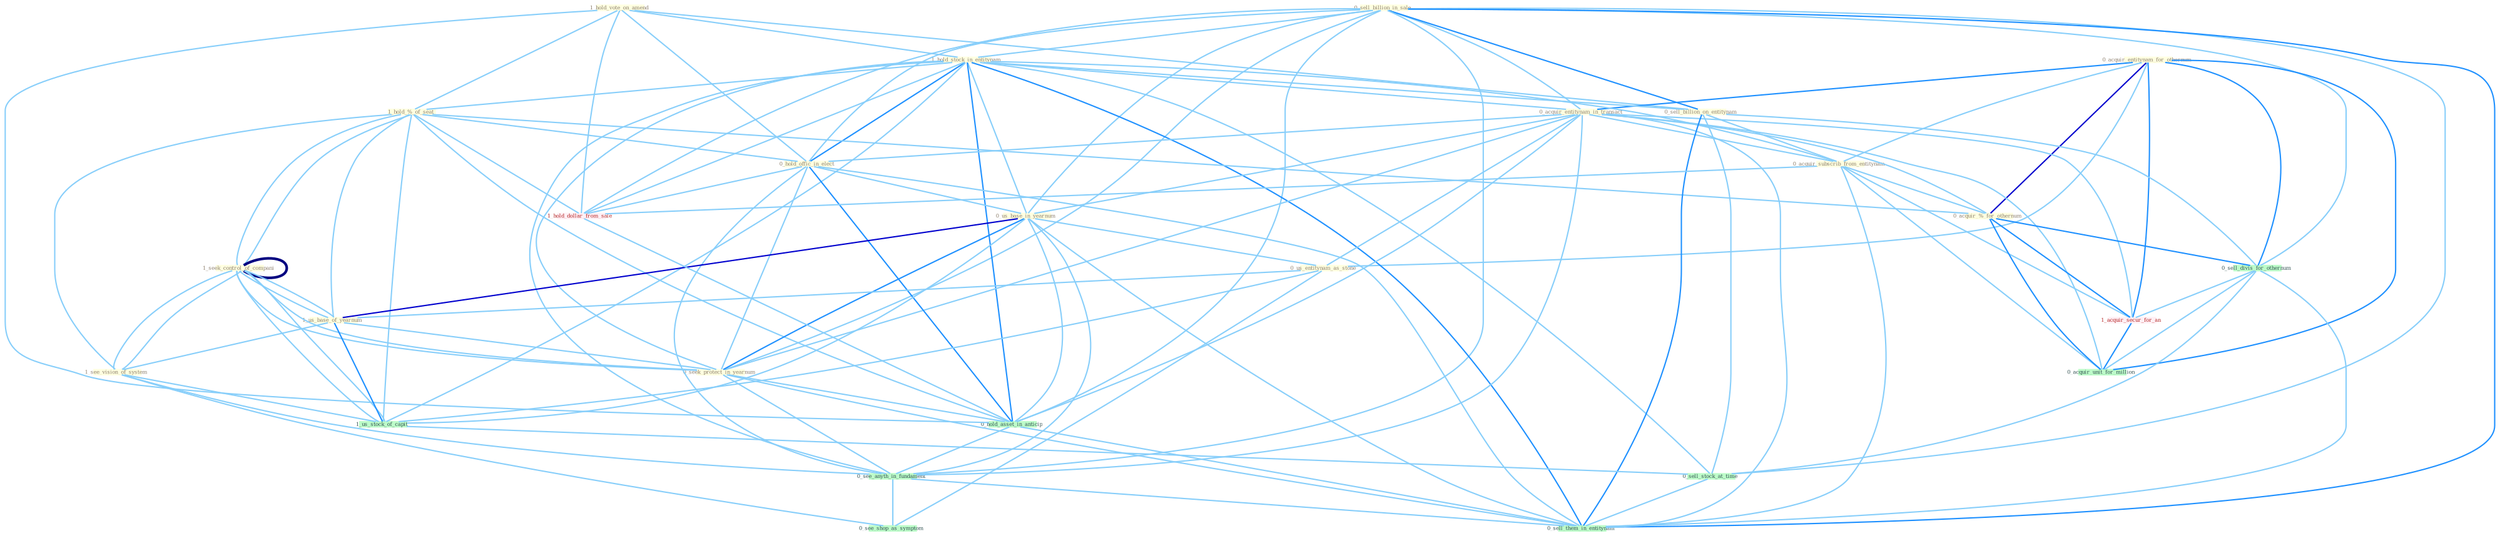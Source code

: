 Graph G{ 
    node
    [shape=polygon,style=filled,width=.5,height=.06,color="#BDFCC9",fixedsize=true,fontsize=4,
    fontcolor="#2f4f4f"];
    {node
    [color="#ffffe0", fontcolor="#8b7d6b"] "1_hold_vote_on_amend " "0_sell_billion_in_sale " "0_acquir_entitynam_for_othernum " "1_hold_stock_in_entitynam " "0_acquir_entitynam_in_transact " "1_hold_%_of_seat " "1_seek_control_of_compani " "0_sell_billion_on_entitynam " "0_hold_offic_in_elect " "0_us_base_in_yearnum " "0_us_entitynam_as_stone " "0_acquir_subscrib_from_entitynam " "0_acquir_%_for_othernum " "1_seek_control_of_compani " "1_us_base_of_yearnum " "1_see_vision_of_system " "0_seek_protect_in_yearnum "}
{node [color="#fff0f5", fontcolor="#b22222"] "1_acquir_secur_for_an " "1_hold_dollar_from_sale "}
edge [color="#B0E2FF"];

	"1_hold_vote_on_amend " -- "1_hold_stock_in_entitynam " [w="1", color="#87cefa" ];
	"1_hold_vote_on_amend " -- "1_hold_%_of_seat " [w="1", color="#87cefa" ];
	"1_hold_vote_on_amend " -- "0_sell_billion_on_entitynam " [w="1", color="#87cefa" ];
	"1_hold_vote_on_amend " -- "0_hold_offic_in_elect " [w="1", color="#87cefa" ];
	"1_hold_vote_on_amend " -- "1_hold_dollar_from_sale " [w="1", color="#87cefa" ];
	"1_hold_vote_on_amend " -- "0_hold_asset_in_anticip " [w="1", color="#87cefa" ];
	"0_sell_billion_in_sale " -- "1_hold_stock_in_entitynam " [w="1", color="#87cefa" ];
	"0_sell_billion_in_sale " -- "0_acquir_entitynam_in_transact " [w="1", color="#87cefa" ];
	"0_sell_billion_in_sale " -- "0_sell_billion_on_entitynam " [w="2", color="#1e90ff" , len=0.8];
	"0_sell_billion_in_sale " -- "0_hold_offic_in_elect " [w="1", color="#87cefa" ];
	"0_sell_billion_in_sale " -- "0_us_base_in_yearnum " [w="1", color="#87cefa" ];
	"0_sell_billion_in_sale " -- "0_seek_protect_in_yearnum " [w="1", color="#87cefa" ];
	"0_sell_billion_in_sale " -- "0_sell_divis_for_othernum " [w="1", color="#87cefa" ];
	"0_sell_billion_in_sale " -- "1_hold_dollar_from_sale " [w="1", color="#87cefa" ];
	"0_sell_billion_in_sale " -- "0_hold_asset_in_anticip " [w="1", color="#87cefa" ];
	"0_sell_billion_in_sale " -- "0_sell_stock_at_time " [w="1", color="#87cefa" ];
	"0_sell_billion_in_sale " -- "0_see_anyth_in_fundament " [w="1", color="#87cefa" ];
	"0_sell_billion_in_sale " -- "0_sell_them_in_entitynam " [w="2", color="#1e90ff" , len=0.8];
	"0_acquir_entitynam_for_othernum " -- "0_acquir_entitynam_in_transact " [w="2", color="#1e90ff" , len=0.8];
	"0_acquir_entitynam_for_othernum " -- "0_us_entitynam_as_stone " [w="1", color="#87cefa" ];
	"0_acquir_entitynam_for_othernum " -- "0_acquir_subscrib_from_entitynam " [w="1", color="#87cefa" ];
	"0_acquir_entitynam_for_othernum " -- "0_acquir_%_for_othernum " [w="3", color="#0000cd" , len=0.6];
	"0_acquir_entitynam_for_othernum " -- "0_sell_divis_for_othernum " [w="2", color="#1e90ff" , len=0.8];
	"0_acquir_entitynam_for_othernum " -- "1_acquir_secur_for_an " [w="2", color="#1e90ff" , len=0.8];
	"0_acquir_entitynam_for_othernum " -- "0_acquir_unit_for_million " [w="2", color="#1e90ff" , len=0.8];
	"1_hold_stock_in_entitynam " -- "0_acquir_entitynam_in_transact " [w="1", color="#87cefa" ];
	"1_hold_stock_in_entitynam " -- "1_hold_%_of_seat " [w="1", color="#87cefa" ];
	"1_hold_stock_in_entitynam " -- "0_sell_billion_on_entitynam " [w="1", color="#87cefa" ];
	"1_hold_stock_in_entitynam " -- "0_hold_offic_in_elect " [w="2", color="#1e90ff" , len=0.8];
	"1_hold_stock_in_entitynam " -- "0_us_base_in_yearnum " [w="1", color="#87cefa" ];
	"1_hold_stock_in_entitynam " -- "0_acquir_subscrib_from_entitynam " [w="1", color="#87cefa" ];
	"1_hold_stock_in_entitynam " -- "0_seek_protect_in_yearnum " [w="1", color="#87cefa" ];
	"1_hold_stock_in_entitynam " -- "1_us_stock_of_capit " [w="1", color="#87cefa" ];
	"1_hold_stock_in_entitynam " -- "1_hold_dollar_from_sale " [w="1", color="#87cefa" ];
	"1_hold_stock_in_entitynam " -- "0_hold_asset_in_anticip " [w="2", color="#1e90ff" , len=0.8];
	"1_hold_stock_in_entitynam " -- "0_sell_stock_at_time " [w="1", color="#87cefa" ];
	"1_hold_stock_in_entitynam " -- "0_see_anyth_in_fundament " [w="1", color="#87cefa" ];
	"1_hold_stock_in_entitynam " -- "0_sell_them_in_entitynam " [w="2", color="#1e90ff" , len=0.8];
	"0_acquir_entitynam_in_transact " -- "0_hold_offic_in_elect " [w="1", color="#87cefa" ];
	"0_acquir_entitynam_in_transact " -- "0_us_base_in_yearnum " [w="1", color="#87cefa" ];
	"0_acquir_entitynam_in_transact " -- "0_us_entitynam_as_stone " [w="1", color="#87cefa" ];
	"0_acquir_entitynam_in_transact " -- "0_acquir_subscrib_from_entitynam " [w="1", color="#87cefa" ];
	"0_acquir_entitynam_in_transact " -- "0_acquir_%_for_othernum " [w="1", color="#87cefa" ];
	"0_acquir_entitynam_in_transact " -- "0_seek_protect_in_yearnum " [w="1", color="#87cefa" ];
	"0_acquir_entitynam_in_transact " -- "1_acquir_secur_for_an " [w="1", color="#87cefa" ];
	"0_acquir_entitynam_in_transact " -- "0_hold_asset_in_anticip " [w="1", color="#87cefa" ];
	"0_acquir_entitynam_in_transact " -- "0_see_anyth_in_fundament " [w="1", color="#87cefa" ];
	"0_acquir_entitynam_in_transact " -- "0_acquir_unit_for_million " [w="1", color="#87cefa" ];
	"0_acquir_entitynam_in_transact " -- "0_sell_them_in_entitynam " [w="1", color="#87cefa" ];
	"1_hold_%_of_seat " -- "1_seek_control_of_compani " [w="1", color="#87cefa" ];
	"1_hold_%_of_seat " -- "0_hold_offic_in_elect " [w="1", color="#87cefa" ];
	"1_hold_%_of_seat " -- "0_acquir_%_for_othernum " [w="1", color="#87cefa" ];
	"1_hold_%_of_seat " -- "1_seek_control_of_compani " [w="1", color="#87cefa" ];
	"1_hold_%_of_seat " -- "1_us_base_of_yearnum " [w="1", color="#87cefa" ];
	"1_hold_%_of_seat " -- "1_see_vision_of_system " [w="1", color="#87cefa" ];
	"1_hold_%_of_seat " -- "1_us_stock_of_capit " [w="1", color="#87cefa" ];
	"1_hold_%_of_seat " -- "1_hold_dollar_from_sale " [w="1", color="#87cefa" ];
	"1_hold_%_of_seat " -- "0_hold_asset_in_anticip " [w="1", color="#87cefa" ];
	"1_seek_control_of_compani " -- "1_seek_control_of_compani " [w="4", style=bold, color="#000080", len=0.4];
	"1_seek_control_of_compani " -- "1_us_base_of_yearnum " [w="1", color="#87cefa" ];
	"1_seek_control_of_compani " -- "1_see_vision_of_system " [w="1", color="#87cefa" ];
	"1_seek_control_of_compani " -- "0_seek_protect_in_yearnum " [w="1", color="#87cefa" ];
	"1_seek_control_of_compani " -- "1_us_stock_of_capit " [w="1", color="#87cefa" ];
	"0_sell_billion_on_entitynam " -- "0_acquir_subscrib_from_entitynam " [w="1", color="#87cefa" ];
	"0_sell_billion_on_entitynam " -- "0_sell_divis_for_othernum " [w="1", color="#87cefa" ];
	"0_sell_billion_on_entitynam " -- "0_sell_stock_at_time " [w="1", color="#87cefa" ];
	"0_sell_billion_on_entitynam " -- "0_sell_them_in_entitynam " [w="2", color="#1e90ff" , len=0.8];
	"0_hold_offic_in_elect " -- "0_us_base_in_yearnum " [w="1", color="#87cefa" ];
	"0_hold_offic_in_elect " -- "0_seek_protect_in_yearnum " [w="1", color="#87cefa" ];
	"0_hold_offic_in_elect " -- "1_hold_dollar_from_sale " [w="1", color="#87cefa" ];
	"0_hold_offic_in_elect " -- "0_hold_asset_in_anticip " [w="2", color="#1e90ff" , len=0.8];
	"0_hold_offic_in_elect " -- "0_see_anyth_in_fundament " [w="1", color="#87cefa" ];
	"0_hold_offic_in_elect " -- "0_sell_them_in_entitynam " [w="1", color="#87cefa" ];
	"0_us_base_in_yearnum " -- "0_us_entitynam_as_stone " [w="1", color="#87cefa" ];
	"0_us_base_in_yearnum " -- "1_us_base_of_yearnum " [w="3", color="#0000cd" , len=0.6];
	"0_us_base_in_yearnum " -- "0_seek_protect_in_yearnum " [w="2", color="#1e90ff" , len=0.8];
	"0_us_base_in_yearnum " -- "1_us_stock_of_capit " [w="1", color="#87cefa" ];
	"0_us_base_in_yearnum " -- "0_hold_asset_in_anticip " [w="1", color="#87cefa" ];
	"0_us_base_in_yearnum " -- "0_see_anyth_in_fundament " [w="1", color="#87cefa" ];
	"0_us_base_in_yearnum " -- "0_sell_them_in_entitynam " [w="1", color="#87cefa" ];
	"0_us_entitynam_as_stone " -- "1_us_base_of_yearnum " [w="1", color="#87cefa" ];
	"0_us_entitynam_as_stone " -- "1_us_stock_of_capit " [w="1", color="#87cefa" ];
	"0_us_entitynam_as_stone " -- "0_see_shop_as_symptom " [w="1", color="#87cefa" ];
	"0_acquir_subscrib_from_entitynam " -- "0_acquir_%_for_othernum " [w="1", color="#87cefa" ];
	"0_acquir_subscrib_from_entitynam " -- "1_acquir_secur_for_an " [w="1", color="#87cefa" ];
	"0_acquir_subscrib_from_entitynam " -- "1_hold_dollar_from_sale " [w="1", color="#87cefa" ];
	"0_acquir_subscrib_from_entitynam " -- "0_acquir_unit_for_million " [w="1", color="#87cefa" ];
	"0_acquir_subscrib_from_entitynam " -- "0_sell_them_in_entitynam " [w="1", color="#87cefa" ];
	"0_acquir_%_for_othernum " -- "0_sell_divis_for_othernum " [w="2", color="#1e90ff" , len=0.8];
	"0_acquir_%_for_othernum " -- "1_acquir_secur_for_an " [w="2", color="#1e90ff" , len=0.8];
	"0_acquir_%_for_othernum " -- "0_acquir_unit_for_million " [w="2", color="#1e90ff" , len=0.8];
	"1_seek_control_of_compani " -- "1_us_base_of_yearnum " [w="1", color="#87cefa" ];
	"1_seek_control_of_compani " -- "1_see_vision_of_system " [w="1", color="#87cefa" ];
	"1_seek_control_of_compani " -- "0_seek_protect_in_yearnum " [w="1", color="#87cefa" ];
	"1_seek_control_of_compani " -- "1_us_stock_of_capit " [w="1", color="#87cefa" ];
	"1_us_base_of_yearnum " -- "1_see_vision_of_system " [w="1", color="#87cefa" ];
	"1_us_base_of_yearnum " -- "0_seek_protect_in_yearnum " [w="1", color="#87cefa" ];
	"1_us_base_of_yearnum " -- "1_us_stock_of_capit " [w="2", color="#1e90ff" , len=0.8];
	"1_see_vision_of_system " -- "1_us_stock_of_capit " [w="1", color="#87cefa" ];
	"1_see_vision_of_system " -- "0_see_anyth_in_fundament " [w="1", color="#87cefa" ];
	"1_see_vision_of_system " -- "0_see_shop_as_symptom " [w="1", color="#87cefa" ];
	"0_seek_protect_in_yearnum " -- "0_hold_asset_in_anticip " [w="1", color="#87cefa" ];
	"0_seek_protect_in_yearnum " -- "0_see_anyth_in_fundament " [w="1", color="#87cefa" ];
	"0_seek_protect_in_yearnum " -- "0_sell_them_in_entitynam " [w="1", color="#87cefa" ];
	"0_sell_divis_for_othernum " -- "1_acquir_secur_for_an " [w="1", color="#87cefa" ];
	"0_sell_divis_for_othernum " -- "0_sell_stock_at_time " [w="1", color="#87cefa" ];
	"0_sell_divis_for_othernum " -- "0_acquir_unit_for_million " [w="1", color="#87cefa" ];
	"0_sell_divis_for_othernum " -- "0_sell_them_in_entitynam " [w="1", color="#87cefa" ];
	"1_acquir_secur_for_an " -- "0_acquir_unit_for_million " [w="2", color="#1e90ff" , len=0.8];
	"1_us_stock_of_capit " -- "0_sell_stock_at_time " [w="1", color="#87cefa" ];
	"1_hold_dollar_from_sale " -- "0_hold_asset_in_anticip " [w="1", color="#87cefa" ];
	"0_hold_asset_in_anticip " -- "0_see_anyth_in_fundament " [w="1", color="#87cefa" ];
	"0_hold_asset_in_anticip " -- "0_sell_them_in_entitynam " [w="1", color="#87cefa" ];
	"0_sell_stock_at_time " -- "0_sell_them_in_entitynam " [w="1", color="#87cefa" ];
	"0_see_anyth_in_fundament " -- "0_see_shop_as_symptom " [w="1", color="#87cefa" ];
	"0_see_anyth_in_fundament " -- "0_sell_them_in_entitynam " [w="1", color="#87cefa" ];
}